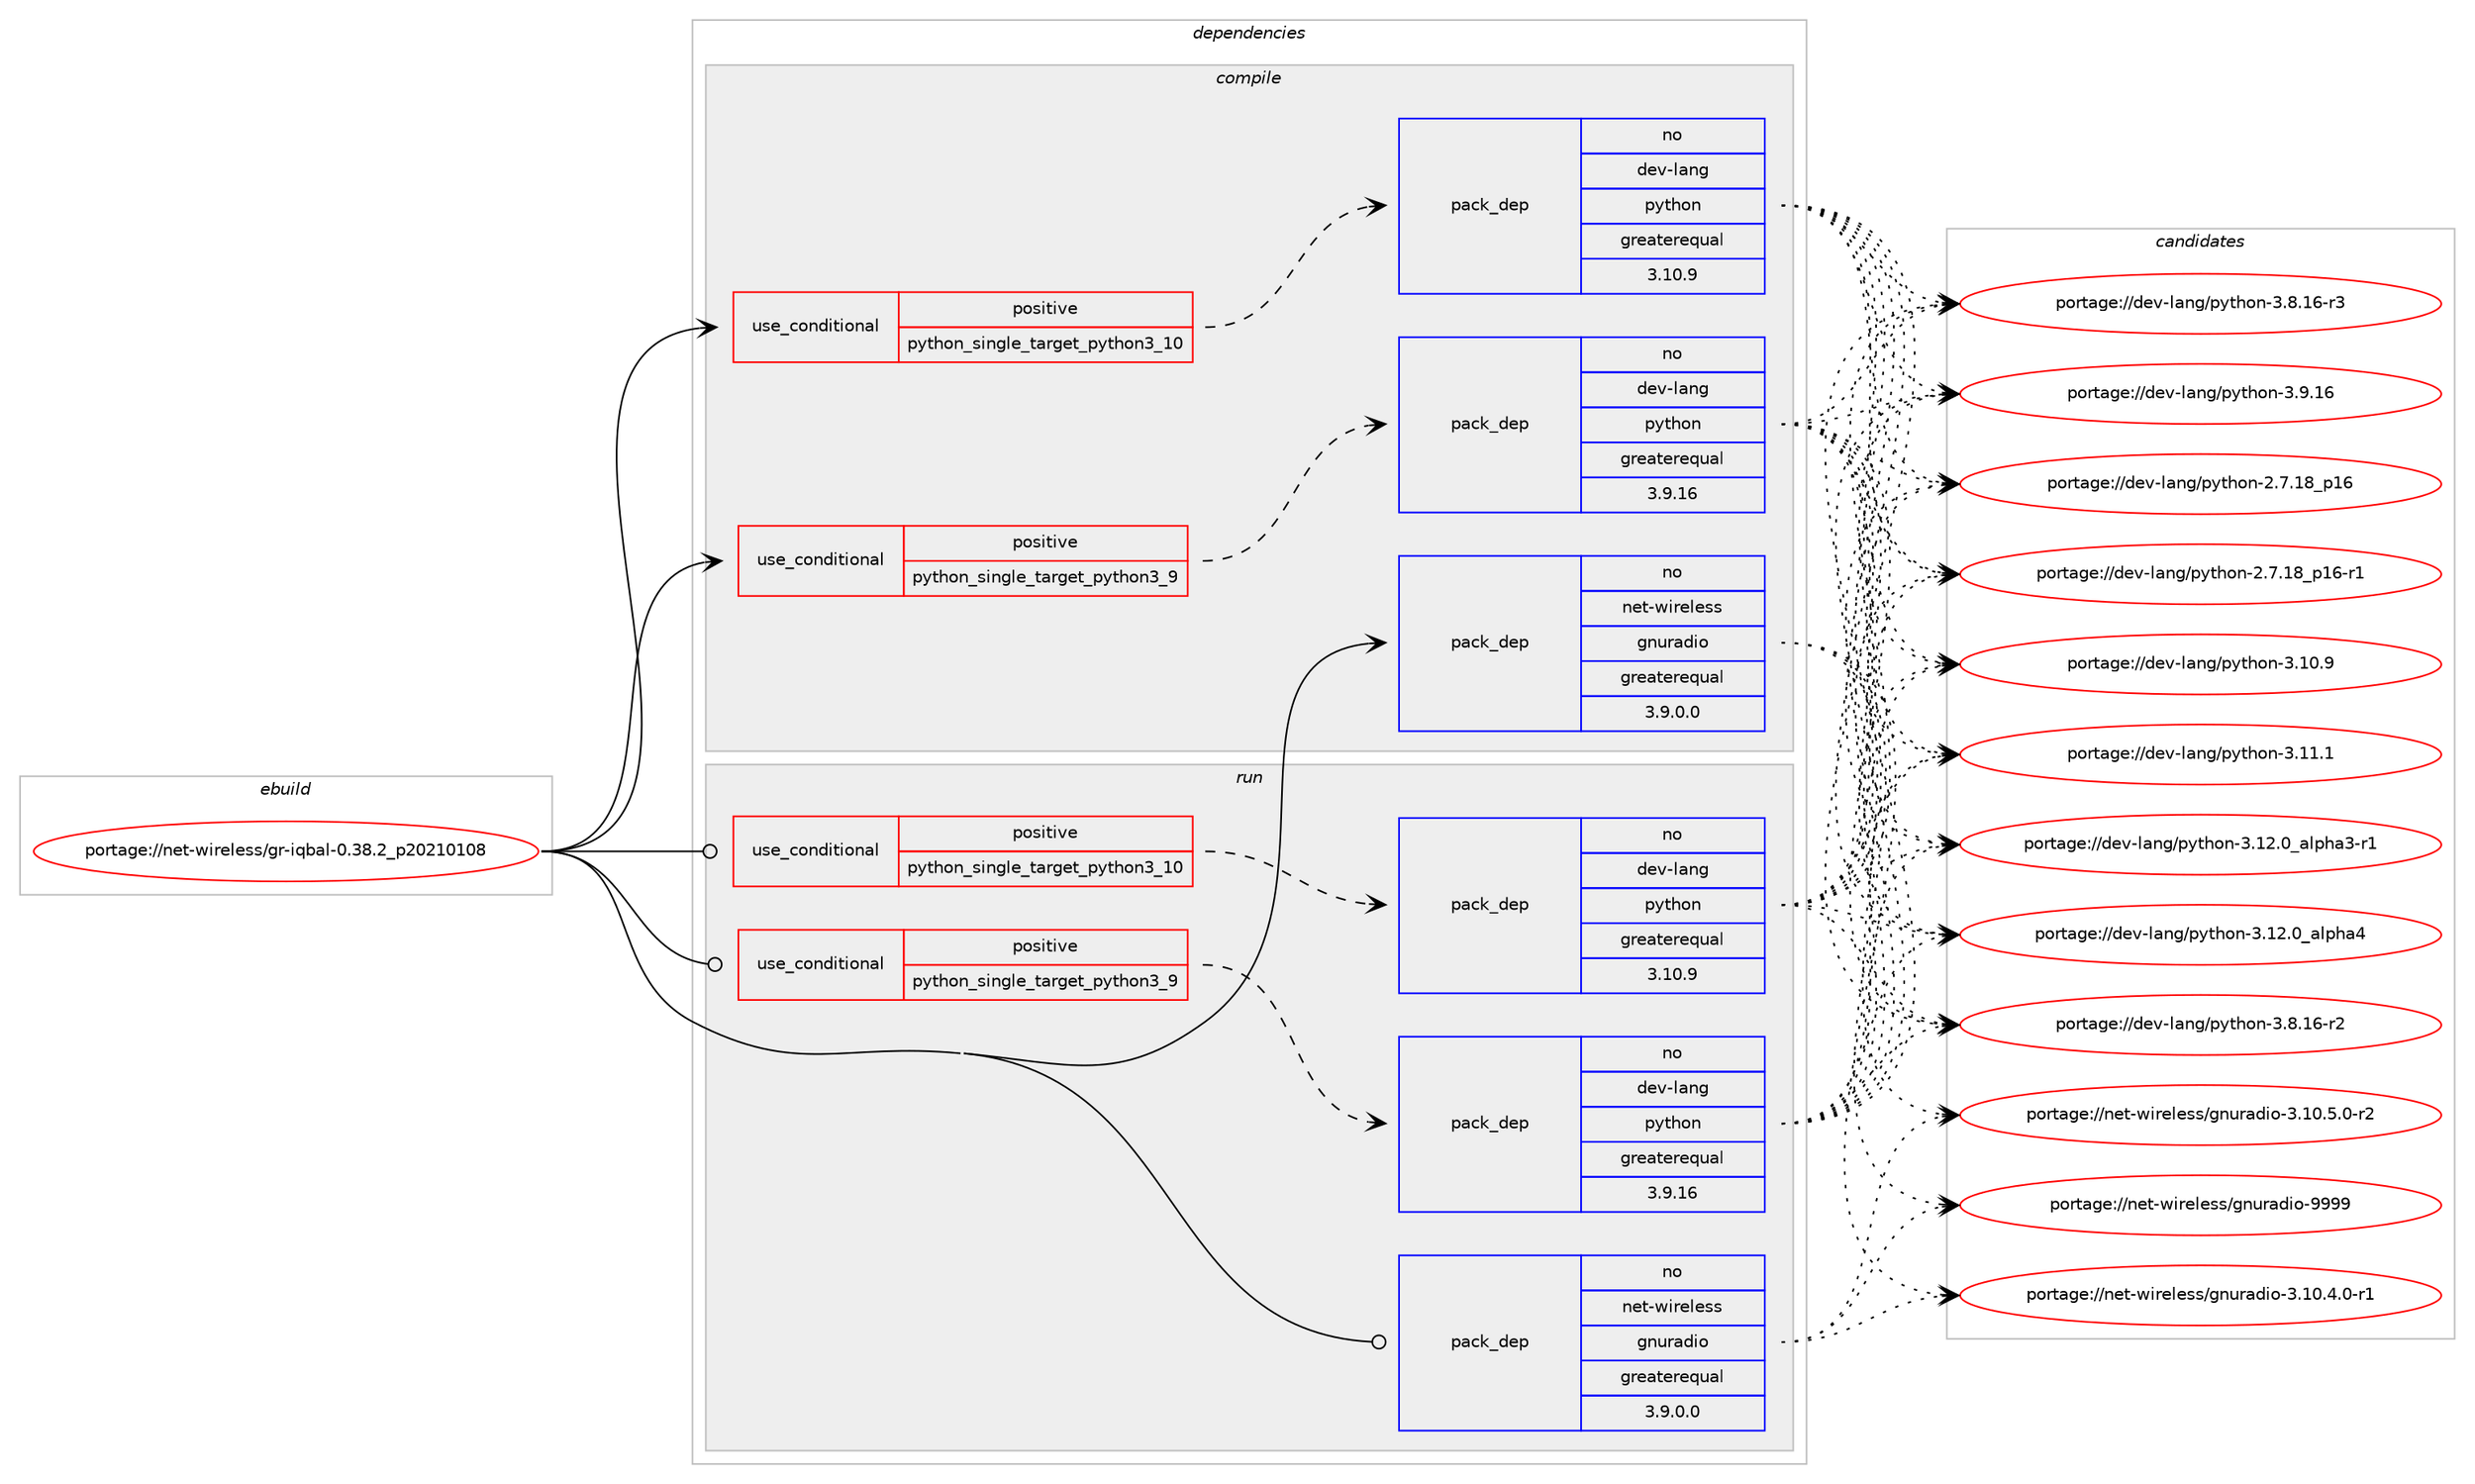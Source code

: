 digraph prolog {

# *************
# Graph options
# *************

newrank=true;
concentrate=true;
compound=true;
graph [rankdir=LR,fontname=Helvetica,fontsize=10,ranksep=1.5];#, ranksep=2.5, nodesep=0.2];
edge  [arrowhead=vee];
node  [fontname=Helvetica,fontsize=10];

# **********
# The ebuild
# **********

subgraph cluster_leftcol {
color=gray;
rank=same;
label=<<i>ebuild</i>>;
id [label="portage://net-wireless/gr-iqbal-0.38.2_p20210108", color=red, width=4, href="../net-wireless/gr-iqbal-0.38.2_p20210108.svg"];
}

# ****************
# The dependencies
# ****************

subgraph cluster_midcol {
color=gray;
label=<<i>dependencies</i>>;
subgraph cluster_compile {
fillcolor="#eeeeee";
style=filled;
label=<<i>compile</i>>;
subgraph cond844 {
dependency1401 [label=<<TABLE BORDER="0" CELLBORDER="1" CELLSPACING="0" CELLPADDING="4"><TR><TD ROWSPAN="3" CELLPADDING="10">use_conditional</TD></TR><TR><TD>positive</TD></TR><TR><TD>python_single_target_python3_10</TD></TR></TABLE>>, shape=none, color=red];
subgraph pack526 {
dependency1402 [label=<<TABLE BORDER="0" CELLBORDER="1" CELLSPACING="0" CELLPADDING="4" WIDTH="220"><TR><TD ROWSPAN="6" CELLPADDING="30">pack_dep</TD></TR><TR><TD WIDTH="110">no</TD></TR><TR><TD>dev-lang</TD></TR><TR><TD>python</TD></TR><TR><TD>greaterequal</TD></TR><TR><TD>3.10.9</TD></TR></TABLE>>, shape=none, color=blue];
}
dependency1401:e -> dependency1402:w [weight=20,style="dashed",arrowhead="vee"];
}
id:e -> dependency1401:w [weight=20,style="solid",arrowhead="vee"];
subgraph cond845 {
dependency1403 [label=<<TABLE BORDER="0" CELLBORDER="1" CELLSPACING="0" CELLPADDING="4"><TR><TD ROWSPAN="3" CELLPADDING="10">use_conditional</TD></TR><TR><TD>positive</TD></TR><TR><TD>python_single_target_python3_9</TD></TR></TABLE>>, shape=none, color=red];
subgraph pack527 {
dependency1404 [label=<<TABLE BORDER="0" CELLBORDER="1" CELLSPACING="0" CELLPADDING="4" WIDTH="220"><TR><TD ROWSPAN="6" CELLPADDING="30">pack_dep</TD></TR><TR><TD WIDTH="110">no</TD></TR><TR><TD>dev-lang</TD></TR><TR><TD>python</TD></TR><TR><TD>greaterequal</TD></TR><TR><TD>3.9.16</TD></TR></TABLE>>, shape=none, color=blue];
}
dependency1403:e -> dependency1404:w [weight=20,style="dashed",arrowhead="vee"];
}
id:e -> dependency1403:w [weight=20,style="solid",arrowhead="vee"];
# *** BEGIN UNKNOWN DEPENDENCY TYPE (TODO) ***
# id -> package_dependency(portage://net-wireless/gr-iqbal-0.38.2_p20210108,install,no,dev-libs,boost,none,[,,],any_same_slot,[])
# *** END UNKNOWN DEPENDENCY TYPE (TODO) ***

# *** BEGIN UNKNOWN DEPENDENCY TYPE (TODO) ***
# id -> package_dependency(portage://net-wireless/gr-iqbal-0.38.2_p20210108,install,no,net-libs,libosmo-dsp,none,[,,],any_same_slot,[])
# *** END UNKNOWN DEPENDENCY TYPE (TODO) ***

subgraph pack528 {
dependency1405 [label=<<TABLE BORDER="0" CELLBORDER="1" CELLSPACING="0" CELLPADDING="4" WIDTH="220"><TR><TD ROWSPAN="6" CELLPADDING="30">pack_dep</TD></TR><TR><TD WIDTH="110">no</TD></TR><TR><TD>net-wireless</TD></TR><TR><TD>gnuradio</TD></TR><TR><TD>greaterequal</TD></TR><TR><TD>3.9.0.0</TD></TR></TABLE>>, shape=none, color=blue];
}
id:e -> dependency1405:w [weight=20,style="solid",arrowhead="vee"];
}
subgraph cluster_compileandrun {
fillcolor="#eeeeee";
style=filled;
label=<<i>compile and run</i>>;
}
subgraph cluster_run {
fillcolor="#eeeeee";
style=filled;
label=<<i>run</i>>;
subgraph cond846 {
dependency1406 [label=<<TABLE BORDER="0" CELLBORDER="1" CELLSPACING="0" CELLPADDING="4"><TR><TD ROWSPAN="3" CELLPADDING="10">use_conditional</TD></TR><TR><TD>positive</TD></TR><TR><TD>python_single_target_python3_10</TD></TR></TABLE>>, shape=none, color=red];
subgraph pack529 {
dependency1407 [label=<<TABLE BORDER="0" CELLBORDER="1" CELLSPACING="0" CELLPADDING="4" WIDTH="220"><TR><TD ROWSPAN="6" CELLPADDING="30">pack_dep</TD></TR><TR><TD WIDTH="110">no</TD></TR><TR><TD>dev-lang</TD></TR><TR><TD>python</TD></TR><TR><TD>greaterequal</TD></TR><TR><TD>3.10.9</TD></TR></TABLE>>, shape=none, color=blue];
}
dependency1406:e -> dependency1407:w [weight=20,style="dashed",arrowhead="vee"];
}
id:e -> dependency1406:w [weight=20,style="solid",arrowhead="odot"];
subgraph cond847 {
dependency1408 [label=<<TABLE BORDER="0" CELLBORDER="1" CELLSPACING="0" CELLPADDING="4"><TR><TD ROWSPAN="3" CELLPADDING="10">use_conditional</TD></TR><TR><TD>positive</TD></TR><TR><TD>python_single_target_python3_9</TD></TR></TABLE>>, shape=none, color=red];
subgraph pack530 {
dependency1409 [label=<<TABLE BORDER="0" CELLBORDER="1" CELLSPACING="0" CELLPADDING="4" WIDTH="220"><TR><TD ROWSPAN="6" CELLPADDING="30">pack_dep</TD></TR><TR><TD WIDTH="110">no</TD></TR><TR><TD>dev-lang</TD></TR><TR><TD>python</TD></TR><TR><TD>greaterequal</TD></TR><TR><TD>3.9.16</TD></TR></TABLE>>, shape=none, color=blue];
}
dependency1408:e -> dependency1409:w [weight=20,style="dashed",arrowhead="vee"];
}
id:e -> dependency1408:w [weight=20,style="solid",arrowhead="odot"];
# *** BEGIN UNKNOWN DEPENDENCY TYPE (TODO) ***
# id -> package_dependency(portage://net-wireless/gr-iqbal-0.38.2_p20210108,run,no,dev-libs,boost,none,[,,],any_same_slot,[])
# *** END UNKNOWN DEPENDENCY TYPE (TODO) ***

# *** BEGIN UNKNOWN DEPENDENCY TYPE (TODO) ***
# id -> package_dependency(portage://net-wireless/gr-iqbal-0.38.2_p20210108,run,no,net-libs,libosmo-dsp,none,[,,],any_same_slot,[])
# *** END UNKNOWN DEPENDENCY TYPE (TODO) ***

subgraph pack531 {
dependency1410 [label=<<TABLE BORDER="0" CELLBORDER="1" CELLSPACING="0" CELLPADDING="4" WIDTH="220"><TR><TD ROWSPAN="6" CELLPADDING="30">pack_dep</TD></TR><TR><TD WIDTH="110">no</TD></TR><TR><TD>net-wireless</TD></TR><TR><TD>gnuradio</TD></TR><TR><TD>greaterequal</TD></TR><TR><TD>3.9.0.0</TD></TR></TABLE>>, shape=none, color=blue];
}
id:e -> dependency1410:w [weight=20,style="solid",arrowhead="odot"];
}
}

# **************
# The candidates
# **************

subgraph cluster_choices {
rank=same;
color=gray;
label=<<i>candidates</i>>;

subgraph choice526 {
color=black;
nodesep=1;
choice10010111845108971101034711212111610411111045504655464956951124954 [label="portage://dev-lang/python-2.7.18_p16", color=red, width=4,href="../dev-lang/python-2.7.18_p16.svg"];
choice100101118451089711010347112121116104111110455046554649569511249544511449 [label="portage://dev-lang/python-2.7.18_p16-r1", color=red, width=4,href="../dev-lang/python-2.7.18_p16-r1.svg"];
choice10010111845108971101034711212111610411111045514649484657 [label="portage://dev-lang/python-3.10.9", color=red, width=4,href="../dev-lang/python-3.10.9.svg"];
choice10010111845108971101034711212111610411111045514649494649 [label="portage://dev-lang/python-3.11.1", color=red, width=4,href="../dev-lang/python-3.11.1.svg"];
choice10010111845108971101034711212111610411111045514649504648959710811210497514511449 [label="portage://dev-lang/python-3.12.0_alpha3-r1", color=red, width=4,href="../dev-lang/python-3.12.0_alpha3-r1.svg"];
choice1001011184510897110103471121211161041111104551464950464895971081121049752 [label="portage://dev-lang/python-3.12.0_alpha4", color=red, width=4,href="../dev-lang/python-3.12.0_alpha4.svg"];
choice100101118451089711010347112121116104111110455146564649544511450 [label="portage://dev-lang/python-3.8.16-r2", color=red, width=4,href="../dev-lang/python-3.8.16-r2.svg"];
choice100101118451089711010347112121116104111110455146564649544511451 [label="portage://dev-lang/python-3.8.16-r3", color=red, width=4,href="../dev-lang/python-3.8.16-r3.svg"];
choice10010111845108971101034711212111610411111045514657464954 [label="portage://dev-lang/python-3.9.16", color=red, width=4,href="../dev-lang/python-3.9.16.svg"];
dependency1402:e -> choice10010111845108971101034711212111610411111045504655464956951124954:w [style=dotted,weight="100"];
dependency1402:e -> choice100101118451089711010347112121116104111110455046554649569511249544511449:w [style=dotted,weight="100"];
dependency1402:e -> choice10010111845108971101034711212111610411111045514649484657:w [style=dotted,weight="100"];
dependency1402:e -> choice10010111845108971101034711212111610411111045514649494649:w [style=dotted,weight="100"];
dependency1402:e -> choice10010111845108971101034711212111610411111045514649504648959710811210497514511449:w [style=dotted,weight="100"];
dependency1402:e -> choice1001011184510897110103471121211161041111104551464950464895971081121049752:w [style=dotted,weight="100"];
dependency1402:e -> choice100101118451089711010347112121116104111110455146564649544511450:w [style=dotted,weight="100"];
dependency1402:e -> choice100101118451089711010347112121116104111110455146564649544511451:w [style=dotted,weight="100"];
dependency1402:e -> choice10010111845108971101034711212111610411111045514657464954:w [style=dotted,weight="100"];
}
subgraph choice527 {
color=black;
nodesep=1;
choice10010111845108971101034711212111610411111045504655464956951124954 [label="portage://dev-lang/python-2.7.18_p16", color=red, width=4,href="../dev-lang/python-2.7.18_p16.svg"];
choice100101118451089711010347112121116104111110455046554649569511249544511449 [label="portage://dev-lang/python-2.7.18_p16-r1", color=red, width=4,href="../dev-lang/python-2.7.18_p16-r1.svg"];
choice10010111845108971101034711212111610411111045514649484657 [label="portage://dev-lang/python-3.10.9", color=red, width=4,href="../dev-lang/python-3.10.9.svg"];
choice10010111845108971101034711212111610411111045514649494649 [label="portage://dev-lang/python-3.11.1", color=red, width=4,href="../dev-lang/python-3.11.1.svg"];
choice10010111845108971101034711212111610411111045514649504648959710811210497514511449 [label="portage://dev-lang/python-3.12.0_alpha3-r1", color=red, width=4,href="../dev-lang/python-3.12.0_alpha3-r1.svg"];
choice1001011184510897110103471121211161041111104551464950464895971081121049752 [label="portage://dev-lang/python-3.12.0_alpha4", color=red, width=4,href="../dev-lang/python-3.12.0_alpha4.svg"];
choice100101118451089711010347112121116104111110455146564649544511450 [label="portage://dev-lang/python-3.8.16-r2", color=red, width=4,href="../dev-lang/python-3.8.16-r2.svg"];
choice100101118451089711010347112121116104111110455146564649544511451 [label="portage://dev-lang/python-3.8.16-r3", color=red, width=4,href="../dev-lang/python-3.8.16-r3.svg"];
choice10010111845108971101034711212111610411111045514657464954 [label="portage://dev-lang/python-3.9.16", color=red, width=4,href="../dev-lang/python-3.9.16.svg"];
dependency1404:e -> choice10010111845108971101034711212111610411111045504655464956951124954:w [style=dotted,weight="100"];
dependency1404:e -> choice100101118451089711010347112121116104111110455046554649569511249544511449:w [style=dotted,weight="100"];
dependency1404:e -> choice10010111845108971101034711212111610411111045514649484657:w [style=dotted,weight="100"];
dependency1404:e -> choice10010111845108971101034711212111610411111045514649494649:w [style=dotted,weight="100"];
dependency1404:e -> choice10010111845108971101034711212111610411111045514649504648959710811210497514511449:w [style=dotted,weight="100"];
dependency1404:e -> choice1001011184510897110103471121211161041111104551464950464895971081121049752:w [style=dotted,weight="100"];
dependency1404:e -> choice100101118451089711010347112121116104111110455146564649544511450:w [style=dotted,weight="100"];
dependency1404:e -> choice100101118451089711010347112121116104111110455146564649544511451:w [style=dotted,weight="100"];
dependency1404:e -> choice10010111845108971101034711212111610411111045514657464954:w [style=dotted,weight="100"];
}
subgraph choice528 {
color=black;
nodesep=1;
choice1101011164511910511410110810111511547103110117114971001051114551464948465246484511449 [label="portage://net-wireless/gnuradio-3.10.4.0-r1", color=red, width=4,href="../net-wireless/gnuradio-3.10.4.0-r1.svg"];
choice1101011164511910511410110810111511547103110117114971001051114551464948465346484511450 [label="portage://net-wireless/gnuradio-3.10.5.0-r2", color=red, width=4,href="../net-wireless/gnuradio-3.10.5.0-r2.svg"];
choice1101011164511910511410110810111511547103110117114971001051114557575757 [label="portage://net-wireless/gnuradio-9999", color=red, width=4,href="../net-wireless/gnuradio-9999.svg"];
dependency1405:e -> choice1101011164511910511410110810111511547103110117114971001051114551464948465246484511449:w [style=dotted,weight="100"];
dependency1405:e -> choice1101011164511910511410110810111511547103110117114971001051114551464948465346484511450:w [style=dotted,weight="100"];
dependency1405:e -> choice1101011164511910511410110810111511547103110117114971001051114557575757:w [style=dotted,weight="100"];
}
subgraph choice529 {
color=black;
nodesep=1;
choice10010111845108971101034711212111610411111045504655464956951124954 [label="portage://dev-lang/python-2.7.18_p16", color=red, width=4,href="../dev-lang/python-2.7.18_p16.svg"];
choice100101118451089711010347112121116104111110455046554649569511249544511449 [label="portage://dev-lang/python-2.7.18_p16-r1", color=red, width=4,href="../dev-lang/python-2.7.18_p16-r1.svg"];
choice10010111845108971101034711212111610411111045514649484657 [label="portage://dev-lang/python-3.10.9", color=red, width=4,href="../dev-lang/python-3.10.9.svg"];
choice10010111845108971101034711212111610411111045514649494649 [label="portage://dev-lang/python-3.11.1", color=red, width=4,href="../dev-lang/python-3.11.1.svg"];
choice10010111845108971101034711212111610411111045514649504648959710811210497514511449 [label="portage://dev-lang/python-3.12.0_alpha3-r1", color=red, width=4,href="../dev-lang/python-3.12.0_alpha3-r1.svg"];
choice1001011184510897110103471121211161041111104551464950464895971081121049752 [label="portage://dev-lang/python-3.12.0_alpha4", color=red, width=4,href="../dev-lang/python-3.12.0_alpha4.svg"];
choice100101118451089711010347112121116104111110455146564649544511450 [label="portage://dev-lang/python-3.8.16-r2", color=red, width=4,href="../dev-lang/python-3.8.16-r2.svg"];
choice100101118451089711010347112121116104111110455146564649544511451 [label="portage://dev-lang/python-3.8.16-r3", color=red, width=4,href="../dev-lang/python-3.8.16-r3.svg"];
choice10010111845108971101034711212111610411111045514657464954 [label="portage://dev-lang/python-3.9.16", color=red, width=4,href="../dev-lang/python-3.9.16.svg"];
dependency1407:e -> choice10010111845108971101034711212111610411111045504655464956951124954:w [style=dotted,weight="100"];
dependency1407:e -> choice100101118451089711010347112121116104111110455046554649569511249544511449:w [style=dotted,weight="100"];
dependency1407:e -> choice10010111845108971101034711212111610411111045514649484657:w [style=dotted,weight="100"];
dependency1407:e -> choice10010111845108971101034711212111610411111045514649494649:w [style=dotted,weight="100"];
dependency1407:e -> choice10010111845108971101034711212111610411111045514649504648959710811210497514511449:w [style=dotted,weight="100"];
dependency1407:e -> choice1001011184510897110103471121211161041111104551464950464895971081121049752:w [style=dotted,weight="100"];
dependency1407:e -> choice100101118451089711010347112121116104111110455146564649544511450:w [style=dotted,weight="100"];
dependency1407:e -> choice100101118451089711010347112121116104111110455146564649544511451:w [style=dotted,weight="100"];
dependency1407:e -> choice10010111845108971101034711212111610411111045514657464954:w [style=dotted,weight="100"];
}
subgraph choice530 {
color=black;
nodesep=1;
choice10010111845108971101034711212111610411111045504655464956951124954 [label="portage://dev-lang/python-2.7.18_p16", color=red, width=4,href="../dev-lang/python-2.7.18_p16.svg"];
choice100101118451089711010347112121116104111110455046554649569511249544511449 [label="portage://dev-lang/python-2.7.18_p16-r1", color=red, width=4,href="../dev-lang/python-2.7.18_p16-r1.svg"];
choice10010111845108971101034711212111610411111045514649484657 [label="portage://dev-lang/python-3.10.9", color=red, width=4,href="../dev-lang/python-3.10.9.svg"];
choice10010111845108971101034711212111610411111045514649494649 [label="portage://dev-lang/python-3.11.1", color=red, width=4,href="../dev-lang/python-3.11.1.svg"];
choice10010111845108971101034711212111610411111045514649504648959710811210497514511449 [label="portage://dev-lang/python-3.12.0_alpha3-r1", color=red, width=4,href="../dev-lang/python-3.12.0_alpha3-r1.svg"];
choice1001011184510897110103471121211161041111104551464950464895971081121049752 [label="portage://dev-lang/python-3.12.0_alpha4", color=red, width=4,href="../dev-lang/python-3.12.0_alpha4.svg"];
choice100101118451089711010347112121116104111110455146564649544511450 [label="portage://dev-lang/python-3.8.16-r2", color=red, width=4,href="../dev-lang/python-3.8.16-r2.svg"];
choice100101118451089711010347112121116104111110455146564649544511451 [label="portage://dev-lang/python-3.8.16-r3", color=red, width=4,href="../dev-lang/python-3.8.16-r3.svg"];
choice10010111845108971101034711212111610411111045514657464954 [label="portage://dev-lang/python-3.9.16", color=red, width=4,href="../dev-lang/python-3.9.16.svg"];
dependency1409:e -> choice10010111845108971101034711212111610411111045504655464956951124954:w [style=dotted,weight="100"];
dependency1409:e -> choice100101118451089711010347112121116104111110455046554649569511249544511449:w [style=dotted,weight="100"];
dependency1409:e -> choice10010111845108971101034711212111610411111045514649484657:w [style=dotted,weight="100"];
dependency1409:e -> choice10010111845108971101034711212111610411111045514649494649:w [style=dotted,weight="100"];
dependency1409:e -> choice10010111845108971101034711212111610411111045514649504648959710811210497514511449:w [style=dotted,weight="100"];
dependency1409:e -> choice1001011184510897110103471121211161041111104551464950464895971081121049752:w [style=dotted,weight="100"];
dependency1409:e -> choice100101118451089711010347112121116104111110455146564649544511450:w [style=dotted,weight="100"];
dependency1409:e -> choice100101118451089711010347112121116104111110455146564649544511451:w [style=dotted,weight="100"];
dependency1409:e -> choice10010111845108971101034711212111610411111045514657464954:w [style=dotted,weight="100"];
}
subgraph choice531 {
color=black;
nodesep=1;
choice1101011164511910511410110810111511547103110117114971001051114551464948465246484511449 [label="portage://net-wireless/gnuradio-3.10.4.0-r1", color=red, width=4,href="../net-wireless/gnuradio-3.10.4.0-r1.svg"];
choice1101011164511910511410110810111511547103110117114971001051114551464948465346484511450 [label="portage://net-wireless/gnuradio-3.10.5.0-r2", color=red, width=4,href="../net-wireless/gnuradio-3.10.5.0-r2.svg"];
choice1101011164511910511410110810111511547103110117114971001051114557575757 [label="portage://net-wireless/gnuradio-9999", color=red, width=4,href="../net-wireless/gnuradio-9999.svg"];
dependency1410:e -> choice1101011164511910511410110810111511547103110117114971001051114551464948465246484511449:w [style=dotted,weight="100"];
dependency1410:e -> choice1101011164511910511410110810111511547103110117114971001051114551464948465346484511450:w [style=dotted,weight="100"];
dependency1410:e -> choice1101011164511910511410110810111511547103110117114971001051114557575757:w [style=dotted,weight="100"];
}
}

}
